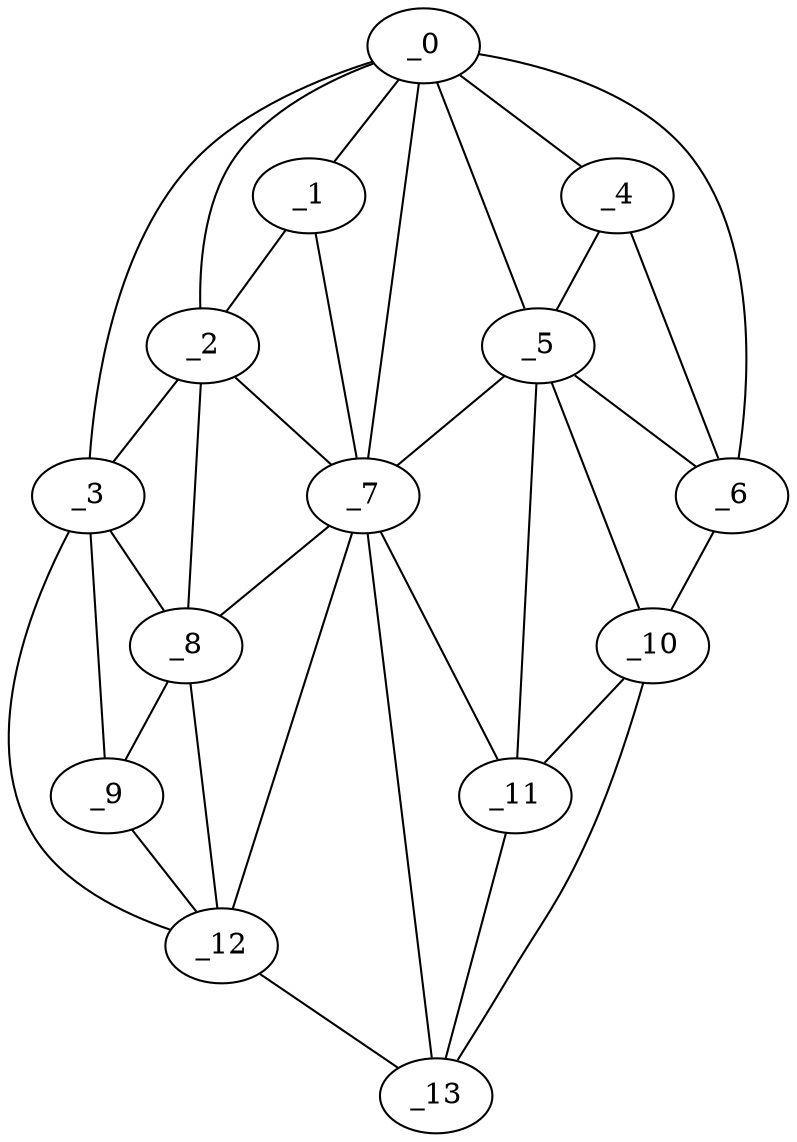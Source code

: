 graph "obj13__195.gxl" {
	_0	 [x=30,
		y=31];
	_1	 [x=39,
		y=85];
	_0 -- _1	 [valence=1];
	_2	 [x=39,
		y=97];
	_0 -- _2	 [valence=2];
	_3	 [x=39,
		y=105];
	_0 -- _3	 [valence=1];
	_4	 [x=40,
		y=23];
	_0 -- _4	 [valence=1];
	_5	 [x=51,
		y=21];
	_0 -- _5	 [valence=2];
	_6	 [x=54,
		y=5];
	_0 -- _6	 [valence=1];
	_7	 [x=54,
		y=88];
	_0 -- _7	 [valence=2];
	_1 -- _2	 [valence=2];
	_1 -- _7	 [valence=2];
	_2 -- _3	 [valence=2];
	_2 -- _7	 [valence=1];
	_8	 [x=54,
		y=99];
	_2 -- _8	 [valence=2];
	_3 -- _8	 [valence=2];
	_9	 [x=56,
		y=108];
	_3 -- _9	 [valence=2];
	_12	 [x=93,
		y=126];
	_3 -- _12	 [valence=1];
	_4 -- _5	 [valence=2];
	_4 -- _6	 [valence=2];
	_5 -- _6	 [valence=2];
	_5 -- _7	 [valence=1];
	_10	 [x=77,
		y=5];
	_5 -- _10	 [valence=1];
	_11	 [x=80,
		y=24];
	_5 -- _11	 [valence=2];
	_6 -- _10	 [valence=1];
	_7 -- _8	 [valence=1];
	_7 -- _11	 [valence=2];
	_7 -- _12	 [valence=2];
	_13	 [x=100,
		y=30];
	_7 -- _13	 [valence=1];
	_8 -- _9	 [valence=2];
	_8 -- _12	 [valence=2];
	_9 -- _12	 [valence=1];
	_10 -- _11	 [valence=2];
	_10 -- _13	 [valence=1];
	_11 -- _13	 [valence=2];
	_12 -- _13	 [valence=1];
}
